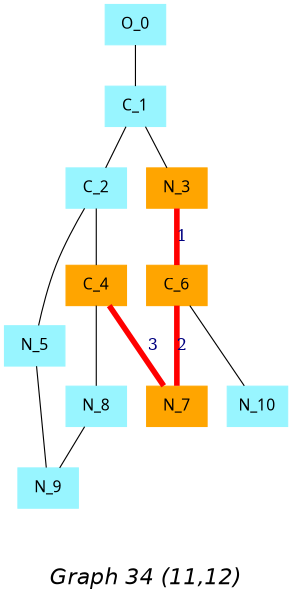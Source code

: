 graph "result" {
graph [ fontname="Helvetica-Oblique", fontsize=20,
label="\n\nGraph 34 (11,12)", size="4,4" ];
node [ label="\N", shape=box, sides=4, color=cadetblue1,
style=filled, fontname="Helvetica-Outline" ];
O_0;
C_1;
C_2;
N_3 [color=orange];
C_4 [color=orange];
N_5;
C_6 [color=orange];
N_7 [color=orange];
N_8;
N_9;
N_10;
O_0 -- C_1;
C_1 -- C_2;
C_1 -- N_3;
C_2 -- C_4;
C_2 -- N_5;
N_3 -- C_6 [label="1", fontcolor=navy, color=red, style=bold, penwidth=5];
C_4 -- N_7 [label="3", fontcolor=navy, color=red, style=bold, penwidth=5];
C_4 -- N_8;
N_5 -- N_9;
C_6 -- N_7 [label="2", fontcolor=navy, color=red, style=bold, penwidth=5];
C_6 -- N_10;
N_8 -- N_9;
}
